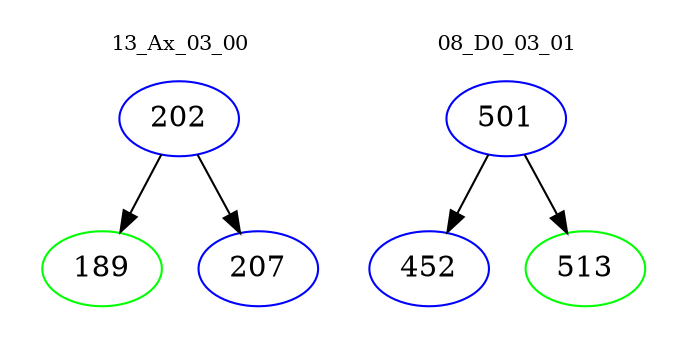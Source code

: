 digraph{
subgraph cluster_0 {
color = white
label = "13_Ax_03_00";
fontsize=10;
T0_202 [label="202", color="blue"]
T0_202 -> T0_189 [color="black"]
T0_189 [label="189", color="green"]
T0_202 -> T0_207 [color="black"]
T0_207 [label="207", color="blue"]
}
subgraph cluster_1 {
color = white
label = "08_D0_03_01";
fontsize=10;
T1_501 [label="501", color="blue"]
T1_501 -> T1_452 [color="black"]
T1_452 [label="452", color="blue"]
T1_501 -> T1_513 [color="black"]
T1_513 [label="513", color="green"]
}
}
